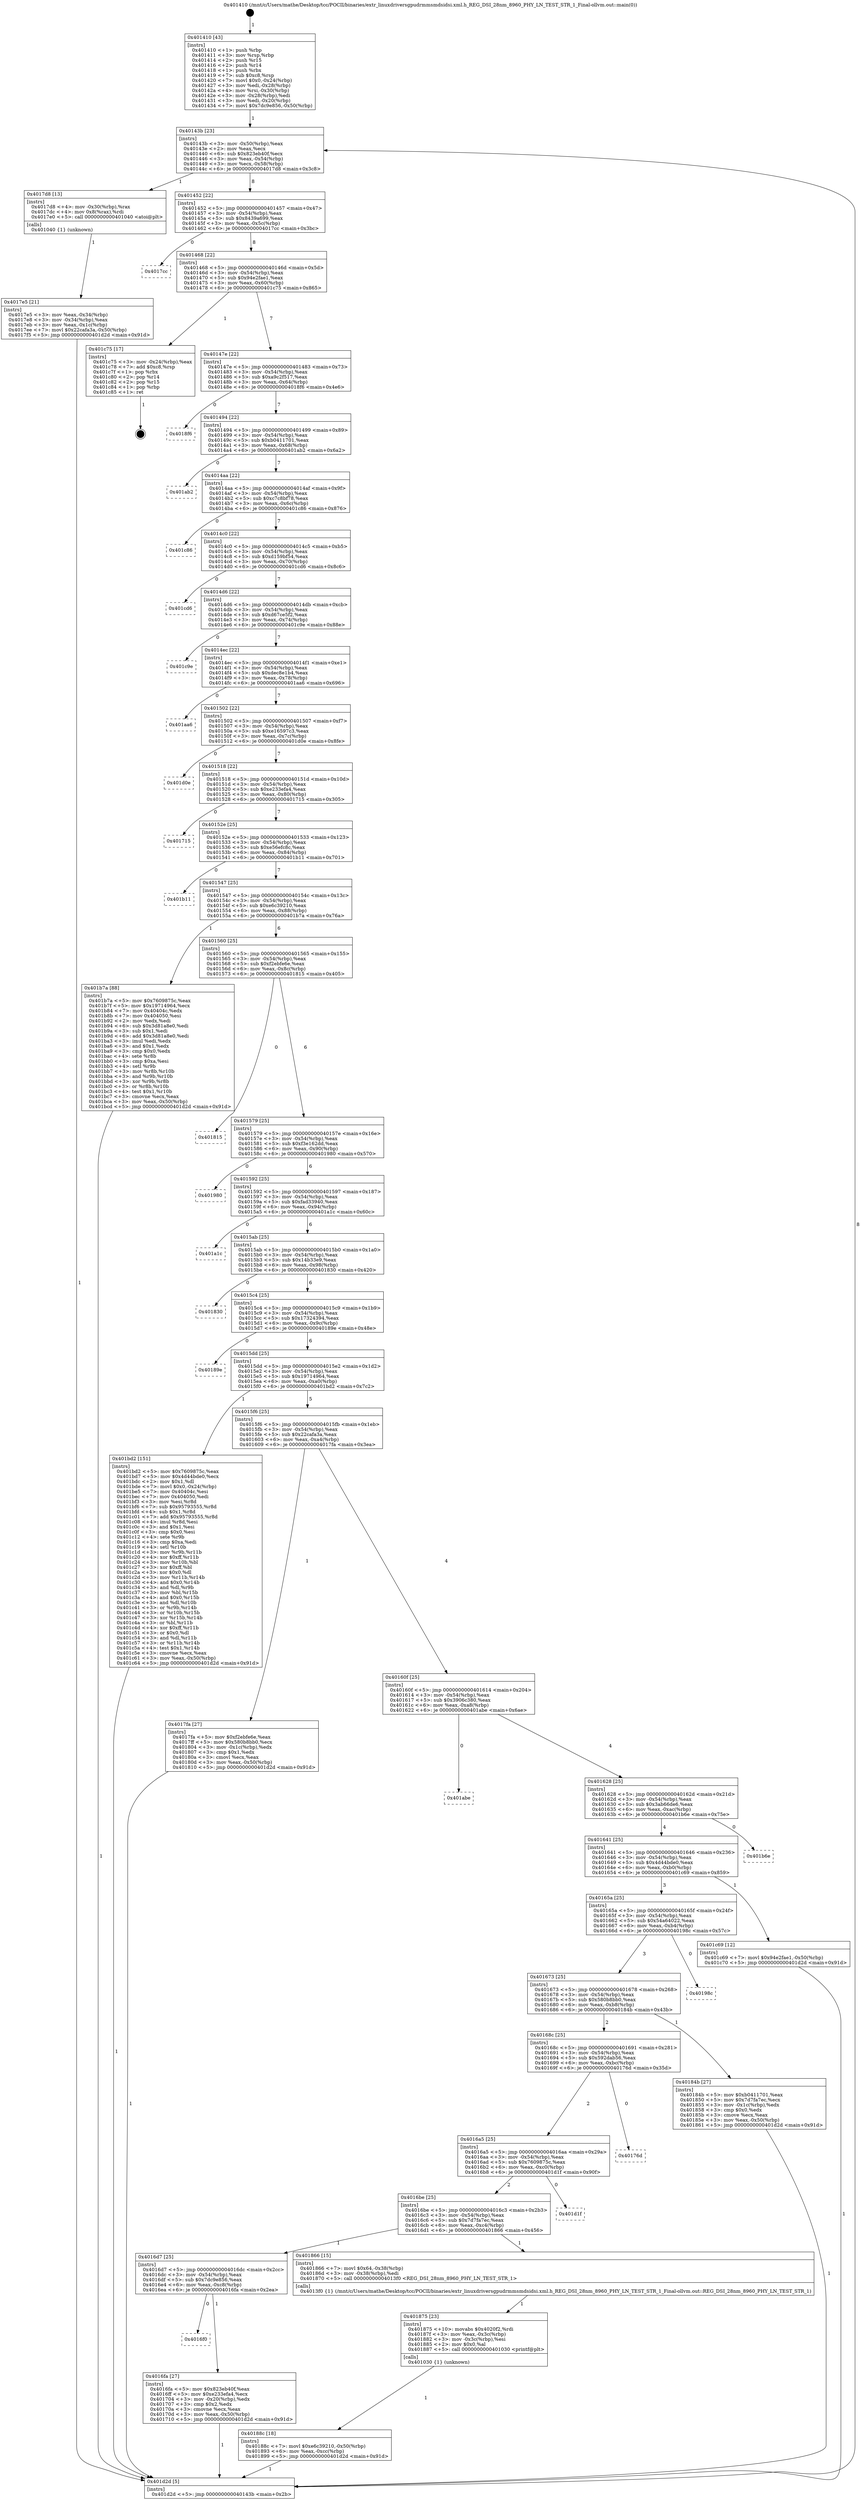 digraph "0x401410" {
  label = "0x401410 (/mnt/c/Users/mathe/Desktop/tcc/POCII/binaries/extr_linuxdriversgpudrmmsmdsidsi.xml.h_REG_DSI_28nm_8960_PHY_LN_TEST_STR_1_Final-ollvm.out::main(0))"
  labelloc = "t"
  node[shape=record]

  Entry [label="",width=0.3,height=0.3,shape=circle,fillcolor=black,style=filled]
  "0x40143b" [label="{
     0x40143b [23]\l
     | [instrs]\l
     &nbsp;&nbsp;0x40143b \<+3\>: mov -0x50(%rbp),%eax\l
     &nbsp;&nbsp;0x40143e \<+2\>: mov %eax,%ecx\l
     &nbsp;&nbsp;0x401440 \<+6\>: sub $0x823eb40f,%ecx\l
     &nbsp;&nbsp;0x401446 \<+3\>: mov %eax,-0x54(%rbp)\l
     &nbsp;&nbsp;0x401449 \<+3\>: mov %ecx,-0x58(%rbp)\l
     &nbsp;&nbsp;0x40144c \<+6\>: je 00000000004017d8 \<main+0x3c8\>\l
  }"]
  "0x4017d8" [label="{
     0x4017d8 [13]\l
     | [instrs]\l
     &nbsp;&nbsp;0x4017d8 \<+4\>: mov -0x30(%rbp),%rax\l
     &nbsp;&nbsp;0x4017dc \<+4\>: mov 0x8(%rax),%rdi\l
     &nbsp;&nbsp;0x4017e0 \<+5\>: call 0000000000401040 \<atoi@plt\>\l
     | [calls]\l
     &nbsp;&nbsp;0x401040 \{1\} (unknown)\l
  }"]
  "0x401452" [label="{
     0x401452 [22]\l
     | [instrs]\l
     &nbsp;&nbsp;0x401452 \<+5\>: jmp 0000000000401457 \<main+0x47\>\l
     &nbsp;&nbsp;0x401457 \<+3\>: mov -0x54(%rbp),%eax\l
     &nbsp;&nbsp;0x40145a \<+5\>: sub $0x8439a699,%eax\l
     &nbsp;&nbsp;0x40145f \<+3\>: mov %eax,-0x5c(%rbp)\l
     &nbsp;&nbsp;0x401462 \<+6\>: je 00000000004017cc \<main+0x3bc\>\l
  }"]
  Exit [label="",width=0.3,height=0.3,shape=circle,fillcolor=black,style=filled,peripheries=2]
  "0x4017cc" [label="{
     0x4017cc\l
  }", style=dashed]
  "0x401468" [label="{
     0x401468 [22]\l
     | [instrs]\l
     &nbsp;&nbsp;0x401468 \<+5\>: jmp 000000000040146d \<main+0x5d\>\l
     &nbsp;&nbsp;0x40146d \<+3\>: mov -0x54(%rbp),%eax\l
     &nbsp;&nbsp;0x401470 \<+5\>: sub $0x94e2fae1,%eax\l
     &nbsp;&nbsp;0x401475 \<+3\>: mov %eax,-0x60(%rbp)\l
     &nbsp;&nbsp;0x401478 \<+6\>: je 0000000000401c75 \<main+0x865\>\l
  }"]
  "0x40188c" [label="{
     0x40188c [18]\l
     | [instrs]\l
     &nbsp;&nbsp;0x40188c \<+7\>: movl $0xe6c39210,-0x50(%rbp)\l
     &nbsp;&nbsp;0x401893 \<+6\>: mov %eax,-0xcc(%rbp)\l
     &nbsp;&nbsp;0x401899 \<+5\>: jmp 0000000000401d2d \<main+0x91d\>\l
  }"]
  "0x401c75" [label="{
     0x401c75 [17]\l
     | [instrs]\l
     &nbsp;&nbsp;0x401c75 \<+3\>: mov -0x24(%rbp),%eax\l
     &nbsp;&nbsp;0x401c78 \<+7\>: add $0xc8,%rsp\l
     &nbsp;&nbsp;0x401c7f \<+1\>: pop %rbx\l
     &nbsp;&nbsp;0x401c80 \<+2\>: pop %r14\l
     &nbsp;&nbsp;0x401c82 \<+2\>: pop %r15\l
     &nbsp;&nbsp;0x401c84 \<+1\>: pop %rbp\l
     &nbsp;&nbsp;0x401c85 \<+1\>: ret\l
  }"]
  "0x40147e" [label="{
     0x40147e [22]\l
     | [instrs]\l
     &nbsp;&nbsp;0x40147e \<+5\>: jmp 0000000000401483 \<main+0x73\>\l
     &nbsp;&nbsp;0x401483 \<+3\>: mov -0x54(%rbp),%eax\l
     &nbsp;&nbsp;0x401486 \<+5\>: sub $0xa9c2f517,%eax\l
     &nbsp;&nbsp;0x40148b \<+3\>: mov %eax,-0x64(%rbp)\l
     &nbsp;&nbsp;0x40148e \<+6\>: je 00000000004018f6 \<main+0x4e6\>\l
  }"]
  "0x401875" [label="{
     0x401875 [23]\l
     | [instrs]\l
     &nbsp;&nbsp;0x401875 \<+10\>: movabs $0x4020f2,%rdi\l
     &nbsp;&nbsp;0x40187f \<+3\>: mov %eax,-0x3c(%rbp)\l
     &nbsp;&nbsp;0x401882 \<+3\>: mov -0x3c(%rbp),%esi\l
     &nbsp;&nbsp;0x401885 \<+2\>: mov $0x0,%al\l
     &nbsp;&nbsp;0x401887 \<+5\>: call 0000000000401030 \<printf@plt\>\l
     | [calls]\l
     &nbsp;&nbsp;0x401030 \{1\} (unknown)\l
  }"]
  "0x4018f6" [label="{
     0x4018f6\l
  }", style=dashed]
  "0x401494" [label="{
     0x401494 [22]\l
     | [instrs]\l
     &nbsp;&nbsp;0x401494 \<+5\>: jmp 0000000000401499 \<main+0x89\>\l
     &nbsp;&nbsp;0x401499 \<+3\>: mov -0x54(%rbp),%eax\l
     &nbsp;&nbsp;0x40149c \<+5\>: sub $0xb0411701,%eax\l
     &nbsp;&nbsp;0x4014a1 \<+3\>: mov %eax,-0x68(%rbp)\l
     &nbsp;&nbsp;0x4014a4 \<+6\>: je 0000000000401ab2 \<main+0x6a2\>\l
  }"]
  "0x4017e5" [label="{
     0x4017e5 [21]\l
     | [instrs]\l
     &nbsp;&nbsp;0x4017e5 \<+3\>: mov %eax,-0x34(%rbp)\l
     &nbsp;&nbsp;0x4017e8 \<+3\>: mov -0x34(%rbp),%eax\l
     &nbsp;&nbsp;0x4017eb \<+3\>: mov %eax,-0x1c(%rbp)\l
     &nbsp;&nbsp;0x4017ee \<+7\>: movl $0x22cafa3a,-0x50(%rbp)\l
     &nbsp;&nbsp;0x4017f5 \<+5\>: jmp 0000000000401d2d \<main+0x91d\>\l
  }"]
  "0x401ab2" [label="{
     0x401ab2\l
  }", style=dashed]
  "0x4014aa" [label="{
     0x4014aa [22]\l
     | [instrs]\l
     &nbsp;&nbsp;0x4014aa \<+5\>: jmp 00000000004014af \<main+0x9f\>\l
     &nbsp;&nbsp;0x4014af \<+3\>: mov -0x54(%rbp),%eax\l
     &nbsp;&nbsp;0x4014b2 \<+5\>: sub $0xc7c8bf78,%eax\l
     &nbsp;&nbsp;0x4014b7 \<+3\>: mov %eax,-0x6c(%rbp)\l
     &nbsp;&nbsp;0x4014ba \<+6\>: je 0000000000401c86 \<main+0x876\>\l
  }"]
  "0x401410" [label="{
     0x401410 [43]\l
     | [instrs]\l
     &nbsp;&nbsp;0x401410 \<+1\>: push %rbp\l
     &nbsp;&nbsp;0x401411 \<+3\>: mov %rsp,%rbp\l
     &nbsp;&nbsp;0x401414 \<+2\>: push %r15\l
     &nbsp;&nbsp;0x401416 \<+2\>: push %r14\l
     &nbsp;&nbsp;0x401418 \<+1\>: push %rbx\l
     &nbsp;&nbsp;0x401419 \<+7\>: sub $0xc8,%rsp\l
     &nbsp;&nbsp;0x401420 \<+7\>: movl $0x0,-0x24(%rbp)\l
     &nbsp;&nbsp;0x401427 \<+3\>: mov %edi,-0x28(%rbp)\l
     &nbsp;&nbsp;0x40142a \<+4\>: mov %rsi,-0x30(%rbp)\l
     &nbsp;&nbsp;0x40142e \<+3\>: mov -0x28(%rbp),%edi\l
     &nbsp;&nbsp;0x401431 \<+3\>: mov %edi,-0x20(%rbp)\l
     &nbsp;&nbsp;0x401434 \<+7\>: movl $0x7dc9e856,-0x50(%rbp)\l
  }"]
  "0x401c86" [label="{
     0x401c86\l
  }", style=dashed]
  "0x4014c0" [label="{
     0x4014c0 [22]\l
     | [instrs]\l
     &nbsp;&nbsp;0x4014c0 \<+5\>: jmp 00000000004014c5 \<main+0xb5\>\l
     &nbsp;&nbsp;0x4014c5 \<+3\>: mov -0x54(%rbp),%eax\l
     &nbsp;&nbsp;0x4014c8 \<+5\>: sub $0xd159bf54,%eax\l
     &nbsp;&nbsp;0x4014cd \<+3\>: mov %eax,-0x70(%rbp)\l
     &nbsp;&nbsp;0x4014d0 \<+6\>: je 0000000000401cd6 \<main+0x8c6\>\l
  }"]
  "0x401d2d" [label="{
     0x401d2d [5]\l
     | [instrs]\l
     &nbsp;&nbsp;0x401d2d \<+5\>: jmp 000000000040143b \<main+0x2b\>\l
  }"]
  "0x401cd6" [label="{
     0x401cd6\l
  }", style=dashed]
  "0x4014d6" [label="{
     0x4014d6 [22]\l
     | [instrs]\l
     &nbsp;&nbsp;0x4014d6 \<+5\>: jmp 00000000004014db \<main+0xcb\>\l
     &nbsp;&nbsp;0x4014db \<+3\>: mov -0x54(%rbp),%eax\l
     &nbsp;&nbsp;0x4014de \<+5\>: sub $0xd67ce5f2,%eax\l
     &nbsp;&nbsp;0x4014e3 \<+3\>: mov %eax,-0x74(%rbp)\l
     &nbsp;&nbsp;0x4014e6 \<+6\>: je 0000000000401c9e \<main+0x88e\>\l
  }"]
  "0x4016f0" [label="{
     0x4016f0\l
  }", style=dashed]
  "0x401c9e" [label="{
     0x401c9e\l
  }", style=dashed]
  "0x4014ec" [label="{
     0x4014ec [22]\l
     | [instrs]\l
     &nbsp;&nbsp;0x4014ec \<+5\>: jmp 00000000004014f1 \<main+0xe1\>\l
     &nbsp;&nbsp;0x4014f1 \<+3\>: mov -0x54(%rbp),%eax\l
     &nbsp;&nbsp;0x4014f4 \<+5\>: sub $0xdec8e1b4,%eax\l
     &nbsp;&nbsp;0x4014f9 \<+3\>: mov %eax,-0x78(%rbp)\l
     &nbsp;&nbsp;0x4014fc \<+6\>: je 0000000000401aa6 \<main+0x696\>\l
  }"]
  "0x4016fa" [label="{
     0x4016fa [27]\l
     | [instrs]\l
     &nbsp;&nbsp;0x4016fa \<+5\>: mov $0x823eb40f,%eax\l
     &nbsp;&nbsp;0x4016ff \<+5\>: mov $0xe233efa4,%ecx\l
     &nbsp;&nbsp;0x401704 \<+3\>: mov -0x20(%rbp),%edx\l
     &nbsp;&nbsp;0x401707 \<+3\>: cmp $0x2,%edx\l
     &nbsp;&nbsp;0x40170a \<+3\>: cmovne %ecx,%eax\l
     &nbsp;&nbsp;0x40170d \<+3\>: mov %eax,-0x50(%rbp)\l
     &nbsp;&nbsp;0x401710 \<+5\>: jmp 0000000000401d2d \<main+0x91d\>\l
  }"]
  "0x401aa6" [label="{
     0x401aa6\l
  }", style=dashed]
  "0x401502" [label="{
     0x401502 [22]\l
     | [instrs]\l
     &nbsp;&nbsp;0x401502 \<+5\>: jmp 0000000000401507 \<main+0xf7\>\l
     &nbsp;&nbsp;0x401507 \<+3\>: mov -0x54(%rbp),%eax\l
     &nbsp;&nbsp;0x40150a \<+5\>: sub $0xe16597c3,%eax\l
     &nbsp;&nbsp;0x40150f \<+3\>: mov %eax,-0x7c(%rbp)\l
     &nbsp;&nbsp;0x401512 \<+6\>: je 0000000000401d0e \<main+0x8fe\>\l
  }"]
  "0x4016d7" [label="{
     0x4016d7 [25]\l
     | [instrs]\l
     &nbsp;&nbsp;0x4016d7 \<+5\>: jmp 00000000004016dc \<main+0x2cc\>\l
     &nbsp;&nbsp;0x4016dc \<+3\>: mov -0x54(%rbp),%eax\l
     &nbsp;&nbsp;0x4016df \<+5\>: sub $0x7dc9e856,%eax\l
     &nbsp;&nbsp;0x4016e4 \<+6\>: mov %eax,-0xc8(%rbp)\l
     &nbsp;&nbsp;0x4016ea \<+6\>: je 00000000004016fa \<main+0x2ea\>\l
  }"]
  "0x401d0e" [label="{
     0x401d0e\l
  }", style=dashed]
  "0x401518" [label="{
     0x401518 [22]\l
     | [instrs]\l
     &nbsp;&nbsp;0x401518 \<+5\>: jmp 000000000040151d \<main+0x10d\>\l
     &nbsp;&nbsp;0x40151d \<+3\>: mov -0x54(%rbp),%eax\l
     &nbsp;&nbsp;0x401520 \<+5\>: sub $0xe233efa4,%eax\l
     &nbsp;&nbsp;0x401525 \<+3\>: mov %eax,-0x80(%rbp)\l
     &nbsp;&nbsp;0x401528 \<+6\>: je 0000000000401715 \<main+0x305\>\l
  }"]
  "0x401866" [label="{
     0x401866 [15]\l
     | [instrs]\l
     &nbsp;&nbsp;0x401866 \<+7\>: movl $0x64,-0x38(%rbp)\l
     &nbsp;&nbsp;0x40186d \<+3\>: mov -0x38(%rbp),%edi\l
     &nbsp;&nbsp;0x401870 \<+5\>: call 00000000004013f0 \<REG_DSI_28nm_8960_PHY_LN_TEST_STR_1\>\l
     | [calls]\l
     &nbsp;&nbsp;0x4013f0 \{1\} (/mnt/c/Users/mathe/Desktop/tcc/POCII/binaries/extr_linuxdriversgpudrmmsmdsidsi.xml.h_REG_DSI_28nm_8960_PHY_LN_TEST_STR_1_Final-ollvm.out::REG_DSI_28nm_8960_PHY_LN_TEST_STR_1)\l
  }"]
  "0x401715" [label="{
     0x401715\l
  }", style=dashed]
  "0x40152e" [label="{
     0x40152e [25]\l
     | [instrs]\l
     &nbsp;&nbsp;0x40152e \<+5\>: jmp 0000000000401533 \<main+0x123\>\l
     &nbsp;&nbsp;0x401533 \<+3\>: mov -0x54(%rbp),%eax\l
     &nbsp;&nbsp;0x401536 \<+5\>: sub $0xe56efc8c,%eax\l
     &nbsp;&nbsp;0x40153b \<+6\>: mov %eax,-0x84(%rbp)\l
     &nbsp;&nbsp;0x401541 \<+6\>: je 0000000000401b11 \<main+0x701\>\l
  }"]
  "0x4016be" [label="{
     0x4016be [25]\l
     | [instrs]\l
     &nbsp;&nbsp;0x4016be \<+5\>: jmp 00000000004016c3 \<main+0x2b3\>\l
     &nbsp;&nbsp;0x4016c3 \<+3\>: mov -0x54(%rbp),%eax\l
     &nbsp;&nbsp;0x4016c6 \<+5\>: sub $0x7d7fa7ec,%eax\l
     &nbsp;&nbsp;0x4016cb \<+6\>: mov %eax,-0xc4(%rbp)\l
     &nbsp;&nbsp;0x4016d1 \<+6\>: je 0000000000401866 \<main+0x456\>\l
  }"]
  "0x401b11" [label="{
     0x401b11\l
  }", style=dashed]
  "0x401547" [label="{
     0x401547 [25]\l
     | [instrs]\l
     &nbsp;&nbsp;0x401547 \<+5\>: jmp 000000000040154c \<main+0x13c\>\l
     &nbsp;&nbsp;0x40154c \<+3\>: mov -0x54(%rbp),%eax\l
     &nbsp;&nbsp;0x40154f \<+5\>: sub $0xe6c39210,%eax\l
     &nbsp;&nbsp;0x401554 \<+6\>: mov %eax,-0x88(%rbp)\l
     &nbsp;&nbsp;0x40155a \<+6\>: je 0000000000401b7a \<main+0x76a\>\l
  }"]
  "0x401d1f" [label="{
     0x401d1f\l
  }", style=dashed]
  "0x401b7a" [label="{
     0x401b7a [88]\l
     | [instrs]\l
     &nbsp;&nbsp;0x401b7a \<+5\>: mov $0x7609875c,%eax\l
     &nbsp;&nbsp;0x401b7f \<+5\>: mov $0x19714964,%ecx\l
     &nbsp;&nbsp;0x401b84 \<+7\>: mov 0x40404c,%edx\l
     &nbsp;&nbsp;0x401b8b \<+7\>: mov 0x404050,%esi\l
     &nbsp;&nbsp;0x401b92 \<+2\>: mov %edx,%edi\l
     &nbsp;&nbsp;0x401b94 \<+6\>: sub $0x3d81a8e0,%edi\l
     &nbsp;&nbsp;0x401b9a \<+3\>: sub $0x1,%edi\l
     &nbsp;&nbsp;0x401b9d \<+6\>: add $0x3d81a8e0,%edi\l
     &nbsp;&nbsp;0x401ba3 \<+3\>: imul %edi,%edx\l
     &nbsp;&nbsp;0x401ba6 \<+3\>: and $0x1,%edx\l
     &nbsp;&nbsp;0x401ba9 \<+3\>: cmp $0x0,%edx\l
     &nbsp;&nbsp;0x401bac \<+4\>: sete %r8b\l
     &nbsp;&nbsp;0x401bb0 \<+3\>: cmp $0xa,%esi\l
     &nbsp;&nbsp;0x401bb3 \<+4\>: setl %r9b\l
     &nbsp;&nbsp;0x401bb7 \<+3\>: mov %r8b,%r10b\l
     &nbsp;&nbsp;0x401bba \<+3\>: and %r9b,%r10b\l
     &nbsp;&nbsp;0x401bbd \<+3\>: xor %r9b,%r8b\l
     &nbsp;&nbsp;0x401bc0 \<+3\>: or %r8b,%r10b\l
     &nbsp;&nbsp;0x401bc3 \<+4\>: test $0x1,%r10b\l
     &nbsp;&nbsp;0x401bc7 \<+3\>: cmovne %ecx,%eax\l
     &nbsp;&nbsp;0x401bca \<+3\>: mov %eax,-0x50(%rbp)\l
     &nbsp;&nbsp;0x401bcd \<+5\>: jmp 0000000000401d2d \<main+0x91d\>\l
  }"]
  "0x401560" [label="{
     0x401560 [25]\l
     | [instrs]\l
     &nbsp;&nbsp;0x401560 \<+5\>: jmp 0000000000401565 \<main+0x155\>\l
     &nbsp;&nbsp;0x401565 \<+3\>: mov -0x54(%rbp),%eax\l
     &nbsp;&nbsp;0x401568 \<+5\>: sub $0xf2ebfe6e,%eax\l
     &nbsp;&nbsp;0x40156d \<+6\>: mov %eax,-0x8c(%rbp)\l
     &nbsp;&nbsp;0x401573 \<+6\>: je 0000000000401815 \<main+0x405\>\l
  }"]
  "0x4016a5" [label="{
     0x4016a5 [25]\l
     | [instrs]\l
     &nbsp;&nbsp;0x4016a5 \<+5\>: jmp 00000000004016aa \<main+0x29a\>\l
     &nbsp;&nbsp;0x4016aa \<+3\>: mov -0x54(%rbp),%eax\l
     &nbsp;&nbsp;0x4016ad \<+5\>: sub $0x7609875c,%eax\l
     &nbsp;&nbsp;0x4016b2 \<+6\>: mov %eax,-0xc0(%rbp)\l
     &nbsp;&nbsp;0x4016b8 \<+6\>: je 0000000000401d1f \<main+0x90f\>\l
  }"]
  "0x401815" [label="{
     0x401815\l
  }", style=dashed]
  "0x401579" [label="{
     0x401579 [25]\l
     | [instrs]\l
     &nbsp;&nbsp;0x401579 \<+5\>: jmp 000000000040157e \<main+0x16e\>\l
     &nbsp;&nbsp;0x40157e \<+3\>: mov -0x54(%rbp),%eax\l
     &nbsp;&nbsp;0x401581 \<+5\>: sub $0xf3e162dd,%eax\l
     &nbsp;&nbsp;0x401586 \<+6\>: mov %eax,-0x90(%rbp)\l
     &nbsp;&nbsp;0x40158c \<+6\>: je 0000000000401980 \<main+0x570\>\l
  }"]
  "0x40176d" [label="{
     0x40176d\l
  }", style=dashed]
  "0x401980" [label="{
     0x401980\l
  }", style=dashed]
  "0x401592" [label="{
     0x401592 [25]\l
     | [instrs]\l
     &nbsp;&nbsp;0x401592 \<+5\>: jmp 0000000000401597 \<main+0x187\>\l
     &nbsp;&nbsp;0x401597 \<+3\>: mov -0x54(%rbp),%eax\l
     &nbsp;&nbsp;0x40159a \<+5\>: sub $0xfad33940,%eax\l
     &nbsp;&nbsp;0x40159f \<+6\>: mov %eax,-0x94(%rbp)\l
     &nbsp;&nbsp;0x4015a5 \<+6\>: je 0000000000401a1c \<main+0x60c\>\l
  }"]
  "0x40168c" [label="{
     0x40168c [25]\l
     | [instrs]\l
     &nbsp;&nbsp;0x40168c \<+5\>: jmp 0000000000401691 \<main+0x281\>\l
     &nbsp;&nbsp;0x401691 \<+3\>: mov -0x54(%rbp),%eax\l
     &nbsp;&nbsp;0x401694 \<+5\>: sub $0x592dab56,%eax\l
     &nbsp;&nbsp;0x401699 \<+6\>: mov %eax,-0xbc(%rbp)\l
     &nbsp;&nbsp;0x40169f \<+6\>: je 000000000040176d \<main+0x35d\>\l
  }"]
  "0x401a1c" [label="{
     0x401a1c\l
  }", style=dashed]
  "0x4015ab" [label="{
     0x4015ab [25]\l
     | [instrs]\l
     &nbsp;&nbsp;0x4015ab \<+5\>: jmp 00000000004015b0 \<main+0x1a0\>\l
     &nbsp;&nbsp;0x4015b0 \<+3\>: mov -0x54(%rbp),%eax\l
     &nbsp;&nbsp;0x4015b3 \<+5\>: sub $0x14b33e9,%eax\l
     &nbsp;&nbsp;0x4015b8 \<+6\>: mov %eax,-0x98(%rbp)\l
     &nbsp;&nbsp;0x4015be \<+6\>: je 0000000000401830 \<main+0x420\>\l
  }"]
  "0x40184b" [label="{
     0x40184b [27]\l
     | [instrs]\l
     &nbsp;&nbsp;0x40184b \<+5\>: mov $0xb0411701,%eax\l
     &nbsp;&nbsp;0x401850 \<+5\>: mov $0x7d7fa7ec,%ecx\l
     &nbsp;&nbsp;0x401855 \<+3\>: mov -0x1c(%rbp),%edx\l
     &nbsp;&nbsp;0x401858 \<+3\>: cmp $0x0,%edx\l
     &nbsp;&nbsp;0x40185b \<+3\>: cmove %ecx,%eax\l
     &nbsp;&nbsp;0x40185e \<+3\>: mov %eax,-0x50(%rbp)\l
     &nbsp;&nbsp;0x401861 \<+5\>: jmp 0000000000401d2d \<main+0x91d\>\l
  }"]
  "0x401830" [label="{
     0x401830\l
  }", style=dashed]
  "0x4015c4" [label="{
     0x4015c4 [25]\l
     | [instrs]\l
     &nbsp;&nbsp;0x4015c4 \<+5\>: jmp 00000000004015c9 \<main+0x1b9\>\l
     &nbsp;&nbsp;0x4015c9 \<+3\>: mov -0x54(%rbp),%eax\l
     &nbsp;&nbsp;0x4015cc \<+5\>: sub $0x17324394,%eax\l
     &nbsp;&nbsp;0x4015d1 \<+6\>: mov %eax,-0x9c(%rbp)\l
     &nbsp;&nbsp;0x4015d7 \<+6\>: je 000000000040189e \<main+0x48e\>\l
  }"]
  "0x401673" [label="{
     0x401673 [25]\l
     | [instrs]\l
     &nbsp;&nbsp;0x401673 \<+5\>: jmp 0000000000401678 \<main+0x268\>\l
     &nbsp;&nbsp;0x401678 \<+3\>: mov -0x54(%rbp),%eax\l
     &nbsp;&nbsp;0x40167b \<+5\>: sub $0x580b8bb0,%eax\l
     &nbsp;&nbsp;0x401680 \<+6\>: mov %eax,-0xb8(%rbp)\l
     &nbsp;&nbsp;0x401686 \<+6\>: je 000000000040184b \<main+0x43b\>\l
  }"]
  "0x40189e" [label="{
     0x40189e\l
  }", style=dashed]
  "0x4015dd" [label="{
     0x4015dd [25]\l
     | [instrs]\l
     &nbsp;&nbsp;0x4015dd \<+5\>: jmp 00000000004015e2 \<main+0x1d2\>\l
     &nbsp;&nbsp;0x4015e2 \<+3\>: mov -0x54(%rbp),%eax\l
     &nbsp;&nbsp;0x4015e5 \<+5\>: sub $0x19714964,%eax\l
     &nbsp;&nbsp;0x4015ea \<+6\>: mov %eax,-0xa0(%rbp)\l
     &nbsp;&nbsp;0x4015f0 \<+6\>: je 0000000000401bd2 \<main+0x7c2\>\l
  }"]
  "0x40198c" [label="{
     0x40198c\l
  }", style=dashed]
  "0x401bd2" [label="{
     0x401bd2 [151]\l
     | [instrs]\l
     &nbsp;&nbsp;0x401bd2 \<+5\>: mov $0x7609875c,%eax\l
     &nbsp;&nbsp;0x401bd7 \<+5\>: mov $0x4d44bde0,%ecx\l
     &nbsp;&nbsp;0x401bdc \<+2\>: mov $0x1,%dl\l
     &nbsp;&nbsp;0x401bde \<+7\>: movl $0x0,-0x24(%rbp)\l
     &nbsp;&nbsp;0x401be5 \<+7\>: mov 0x40404c,%esi\l
     &nbsp;&nbsp;0x401bec \<+7\>: mov 0x404050,%edi\l
     &nbsp;&nbsp;0x401bf3 \<+3\>: mov %esi,%r8d\l
     &nbsp;&nbsp;0x401bf6 \<+7\>: sub $0x95793555,%r8d\l
     &nbsp;&nbsp;0x401bfd \<+4\>: sub $0x1,%r8d\l
     &nbsp;&nbsp;0x401c01 \<+7\>: add $0x95793555,%r8d\l
     &nbsp;&nbsp;0x401c08 \<+4\>: imul %r8d,%esi\l
     &nbsp;&nbsp;0x401c0c \<+3\>: and $0x1,%esi\l
     &nbsp;&nbsp;0x401c0f \<+3\>: cmp $0x0,%esi\l
     &nbsp;&nbsp;0x401c12 \<+4\>: sete %r9b\l
     &nbsp;&nbsp;0x401c16 \<+3\>: cmp $0xa,%edi\l
     &nbsp;&nbsp;0x401c19 \<+4\>: setl %r10b\l
     &nbsp;&nbsp;0x401c1d \<+3\>: mov %r9b,%r11b\l
     &nbsp;&nbsp;0x401c20 \<+4\>: xor $0xff,%r11b\l
     &nbsp;&nbsp;0x401c24 \<+3\>: mov %r10b,%bl\l
     &nbsp;&nbsp;0x401c27 \<+3\>: xor $0xff,%bl\l
     &nbsp;&nbsp;0x401c2a \<+3\>: xor $0x0,%dl\l
     &nbsp;&nbsp;0x401c2d \<+3\>: mov %r11b,%r14b\l
     &nbsp;&nbsp;0x401c30 \<+4\>: and $0x0,%r14b\l
     &nbsp;&nbsp;0x401c34 \<+3\>: and %dl,%r9b\l
     &nbsp;&nbsp;0x401c37 \<+3\>: mov %bl,%r15b\l
     &nbsp;&nbsp;0x401c3a \<+4\>: and $0x0,%r15b\l
     &nbsp;&nbsp;0x401c3e \<+3\>: and %dl,%r10b\l
     &nbsp;&nbsp;0x401c41 \<+3\>: or %r9b,%r14b\l
     &nbsp;&nbsp;0x401c44 \<+3\>: or %r10b,%r15b\l
     &nbsp;&nbsp;0x401c47 \<+3\>: xor %r15b,%r14b\l
     &nbsp;&nbsp;0x401c4a \<+3\>: or %bl,%r11b\l
     &nbsp;&nbsp;0x401c4d \<+4\>: xor $0xff,%r11b\l
     &nbsp;&nbsp;0x401c51 \<+3\>: or $0x0,%dl\l
     &nbsp;&nbsp;0x401c54 \<+3\>: and %dl,%r11b\l
     &nbsp;&nbsp;0x401c57 \<+3\>: or %r11b,%r14b\l
     &nbsp;&nbsp;0x401c5a \<+4\>: test $0x1,%r14b\l
     &nbsp;&nbsp;0x401c5e \<+3\>: cmovne %ecx,%eax\l
     &nbsp;&nbsp;0x401c61 \<+3\>: mov %eax,-0x50(%rbp)\l
     &nbsp;&nbsp;0x401c64 \<+5\>: jmp 0000000000401d2d \<main+0x91d\>\l
  }"]
  "0x4015f6" [label="{
     0x4015f6 [25]\l
     | [instrs]\l
     &nbsp;&nbsp;0x4015f6 \<+5\>: jmp 00000000004015fb \<main+0x1eb\>\l
     &nbsp;&nbsp;0x4015fb \<+3\>: mov -0x54(%rbp),%eax\l
     &nbsp;&nbsp;0x4015fe \<+5\>: sub $0x22cafa3a,%eax\l
     &nbsp;&nbsp;0x401603 \<+6\>: mov %eax,-0xa4(%rbp)\l
     &nbsp;&nbsp;0x401609 \<+6\>: je 00000000004017fa \<main+0x3ea\>\l
  }"]
  "0x40165a" [label="{
     0x40165a [25]\l
     | [instrs]\l
     &nbsp;&nbsp;0x40165a \<+5\>: jmp 000000000040165f \<main+0x24f\>\l
     &nbsp;&nbsp;0x40165f \<+3\>: mov -0x54(%rbp),%eax\l
     &nbsp;&nbsp;0x401662 \<+5\>: sub $0x54a64022,%eax\l
     &nbsp;&nbsp;0x401667 \<+6\>: mov %eax,-0xb4(%rbp)\l
     &nbsp;&nbsp;0x40166d \<+6\>: je 000000000040198c \<main+0x57c\>\l
  }"]
  "0x4017fa" [label="{
     0x4017fa [27]\l
     | [instrs]\l
     &nbsp;&nbsp;0x4017fa \<+5\>: mov $0xf2ebfe6e,%eax\l
     &nbsp;&nbsp;0x4017ff \<+5\>: mov $0x580b8bb0,%ecx\l
     &nbsp;&nbsp;0x401804 \<+3\>: mov -0x1c(%rbp),%edx\l
     &nbsp;&nbsp;0x401807 \<+3\>: cmp $0x1,%edx\l
     &nbsp;&nbsp;0x40180a \<+3\>: cmovl %ecx,%eax\l
     &nbsp;&nbsp;0x40180d \<+3\>: mov %eax,-0x50(%rbp)\l
     &nbsp;&nbsp;0x401810 \<+5\>: jmp 0000000000401d2d \<main+0x91d\>\l
  }"]
  "0x40160f" [label="{
     0x40160f [25]\l
     | [instrs]\l
     &nbsp;&nbsp;0x40160f \<+5\>: jmp 0000000000401614 \<main+0x204\>\l
     &nbsp;&nbsp;0x401614 \<+3\>: mov -0x54(%rbp),%eax\l
     &nbsp;&nbsp;0x401617 \<+5\>: sub $0x3906c380,%eax\l
     &nbsp;&nbsp;0x40161c \<+6\>: mov %eax,-0xa8(%rbp)\l
     &nbsp;&nbsp;0x401622 \<+6\>: je 0000000000401abe \<main+0x6ae\>\l
  }"]
  "0x401c69" [label="{
     0x401c69 [12]\l
     | [instrs]\l
     &nbsp;&nbsp;0x401c69 \<+7\>: movl $0x94e2fae1,-0x50(%rbp)\l
     &nbsp;&nbsp;0x401c70 \<+5\>: jmp 0000000000401d2d \<main+0x91d\>\l
  }"]
  "0x401abe" [label="{
     0x401abe\l
  }", style=dashed]
  "0x401628" [label="{
     0x401628 [25]\l
     | [instrs]\l
     &nbsp;&nbsp;0x401628 \<+5\>: jmp 000000000040162d \<main+0x21d\>\l
     &nbsp;&nbsp;0x40162d \<+3\>: mov -0x54(%rbp),%eax\l
     &nbsp;&nbsp;0x401630 \<+5\>: sub $0x3ab66de6,%eax\l
     &nbsp;&nbsp;0x401635 \<+6\>: mov %eax,-0xac(%rbp)\l
     &nbsp;&nbsp;0x40163b \<+6\>: je 0000000000401b6e \<main+0x75e\>\l
  }"]
  "0x401641" [label="{
     0x401641 [25]\l
     | [instrs]\l
     &nbsp;&nbsp;0x401641 \<+5\>: jmp 0000000000401646 \<main+0x236\>\l
     &nbsp;&nbsp;0x401646 \<+3\>: mov -0x54(%rbp),%eax\l
     &nbsp;&nbsp;0x401649 \<+5\>: sub $0x4d44bde0,%eax\l
     &nbsp;&nbsp;0x40164e \<+6\>: mov %eax,-0xb0(%rbp)\l
     &nbsp;&nbsp;0x401654 \<+6\>: je 0000000000401c69 \<main+0x859\>\l
  }"]
  "0x401b6e" [label="{
     0x401b6e\l
  }", style=dashed]
  Entry -> "0x401410" [label=" 1"]
  "0x40143b" -> "0x4017d8" [label=" 1"]
  "0x40143b" -> "0x401452" [label=" 8"]
  "0x401c75" -> Exit [label=" 1"]
  "0x401452" -> "0x4017cc" [label=" 0"]
  "0x401452" -> "0x401468" [label=" 8"]
  "0x401c69" -> "0x401d2d" [label=" 1"]
  "0x401468" -> "0x401c75" [label=" 1"]
  "0x401468" -> "0x40147e" [label=" 7"]
  "0x401bd2" -> "0x401d2d" [label=" 1"]
  "0x40147e" -> "0x4018f6" [label=" 0"]
  "0x40147e" -> "0x401494" [label=" 7"]
  "0x401b7a" -> "0x401d2d" [label=" 1"]
  "0x401494" -> "0x401ab2" [label=" 0"]
  "0x401494" -> "0x4014aa" [label=" 7"]
  "0x40188c" -> "0x401d2d" [label=" 1"]
  "0x4014aa" -> "0x401c86" [label=" 0"]
  "0x4014aa" -> "0x4014c0" [label=" 7"]
  "0x401875" -> "0x40188c" [label=" 1"]
  "0x4014c0" -> "0x401cd6" [label=" 0"]
  "0x4014c0" -> "0x4014d6" [label=" 7"]
  "0x401866" -> "0x401875" [label=" 1"]
  "0x4014d6" -> "0x401c9e" [label=" 0"]
  "0x4014d6" -> "0x4014ec" [label=" 7"]
  "0x40184b" -> "0x401d2d" [label=" 1"]
  "0x4014ec" -> "0x401aa6" [label=" 0"]
  "0x4014ec" -> "0x401502" [label=" 7"]
  "0x4017fa" -> "0x401d2d" [label=" 1"]
  "0x401502" -> "0x401d0e" [label=" 0"]
  "0x401502" -> "0x401518" [label=" 7"]
  "0x4017d8" -> "0x4017e5" [label=" 1"]
  "0x401518" -> "0x401715" [label=" 0"]
  "0x401518" -> "0x40152e" [label=" 7"]
  "0x401d2d" -> "0x40143b" [label=" 8"]
  "0x40152e" -> "0x401b11" [label=" 0"]
  "0x40152e" -> "0x401547" [label=" 7"]
  "0x4016fa" -> "0x401d2d" [label=" 1"]
  "0x401547" -> "0x401b7a" [label=" 1"]
  "0x401547" -> "0x401560" [label=" 6"]
  "0x4016d7" -> "0x4016f0" [label=" 0"]
  "0x401560" -> "0x401815" [label=" 0"]
  "0x401560" -> "0x401579" [label=" 6"]
  "0x4017e5" -> "0x401d2d" [label=" 1"]
  "0x401579" -> "0x401980" [label=" 0"]
  "0x401579" -> "0x401592" [label=" 6"]
  "0x4016be" -> "0x4016d7" [label=" 1"]
  "0x401592" -> "0x401a1c" [label=" 0"]
  "0x401592" -> "0x4015ab" [label=" 6"]
  "0x401410" -> "0x40143b" [label=" 1"]
  "0x4015ab" -> "0x401830" [label=" 0"]
  "0x4015ab" -> "0x4015c4" [label=" 6"]
  "0x4016a5" -> "0x4016be" [label=" 2"]
  "0x4015c4" -> "0x40189e" [label=" 0"]
  "0x4015c4" -> "0x4015dd" [label=" 6"]
  "0x4016d7" -> "0x4016fa" [label=" 1"]
  "0x4015dd" -> "0x401bd2" [label=" 1"]
  "0x4015dd" -> "0x4015f6" [label=" 5"]
  "0x40168c" -> "0x4016a5" [label=" 2"]
  "0x4015f6" -> "0x4017fa" [label=" 1"]
  "0x4015f6" -> "0x40160f" [label=" 4"]
  "0x4016be" -> "0x401866" [label=" 1"]
  "0x40160f" -> "0x401abe" [label=" 0"]
  "0x40160f" -> "0x401628" [label=" 4"]
  "0x401673" -> "0x40168c" [label=" 2"]
  "0x401628" -> "0x401b6e" [label=" 0"]
  "0x401628" -> "0x401641" [label=" 4"]
  "0x401673" -> "0x40184b" [label=" 1"]
  "0x401641" -> "0x401c69" [label=" 1"]
  "0x401641" -> "0x40165a" [label=" 3"]
  "0x40168c" -> "0x40176d" [label=" 0"]
  "0x40165a" -> "0x40198c" [label=" 0"]
  "0x40165a" -> "0x401673" [label=" 3"]
  "0x4016a5" -> "0x401d1f" [label=" 0"]
}
